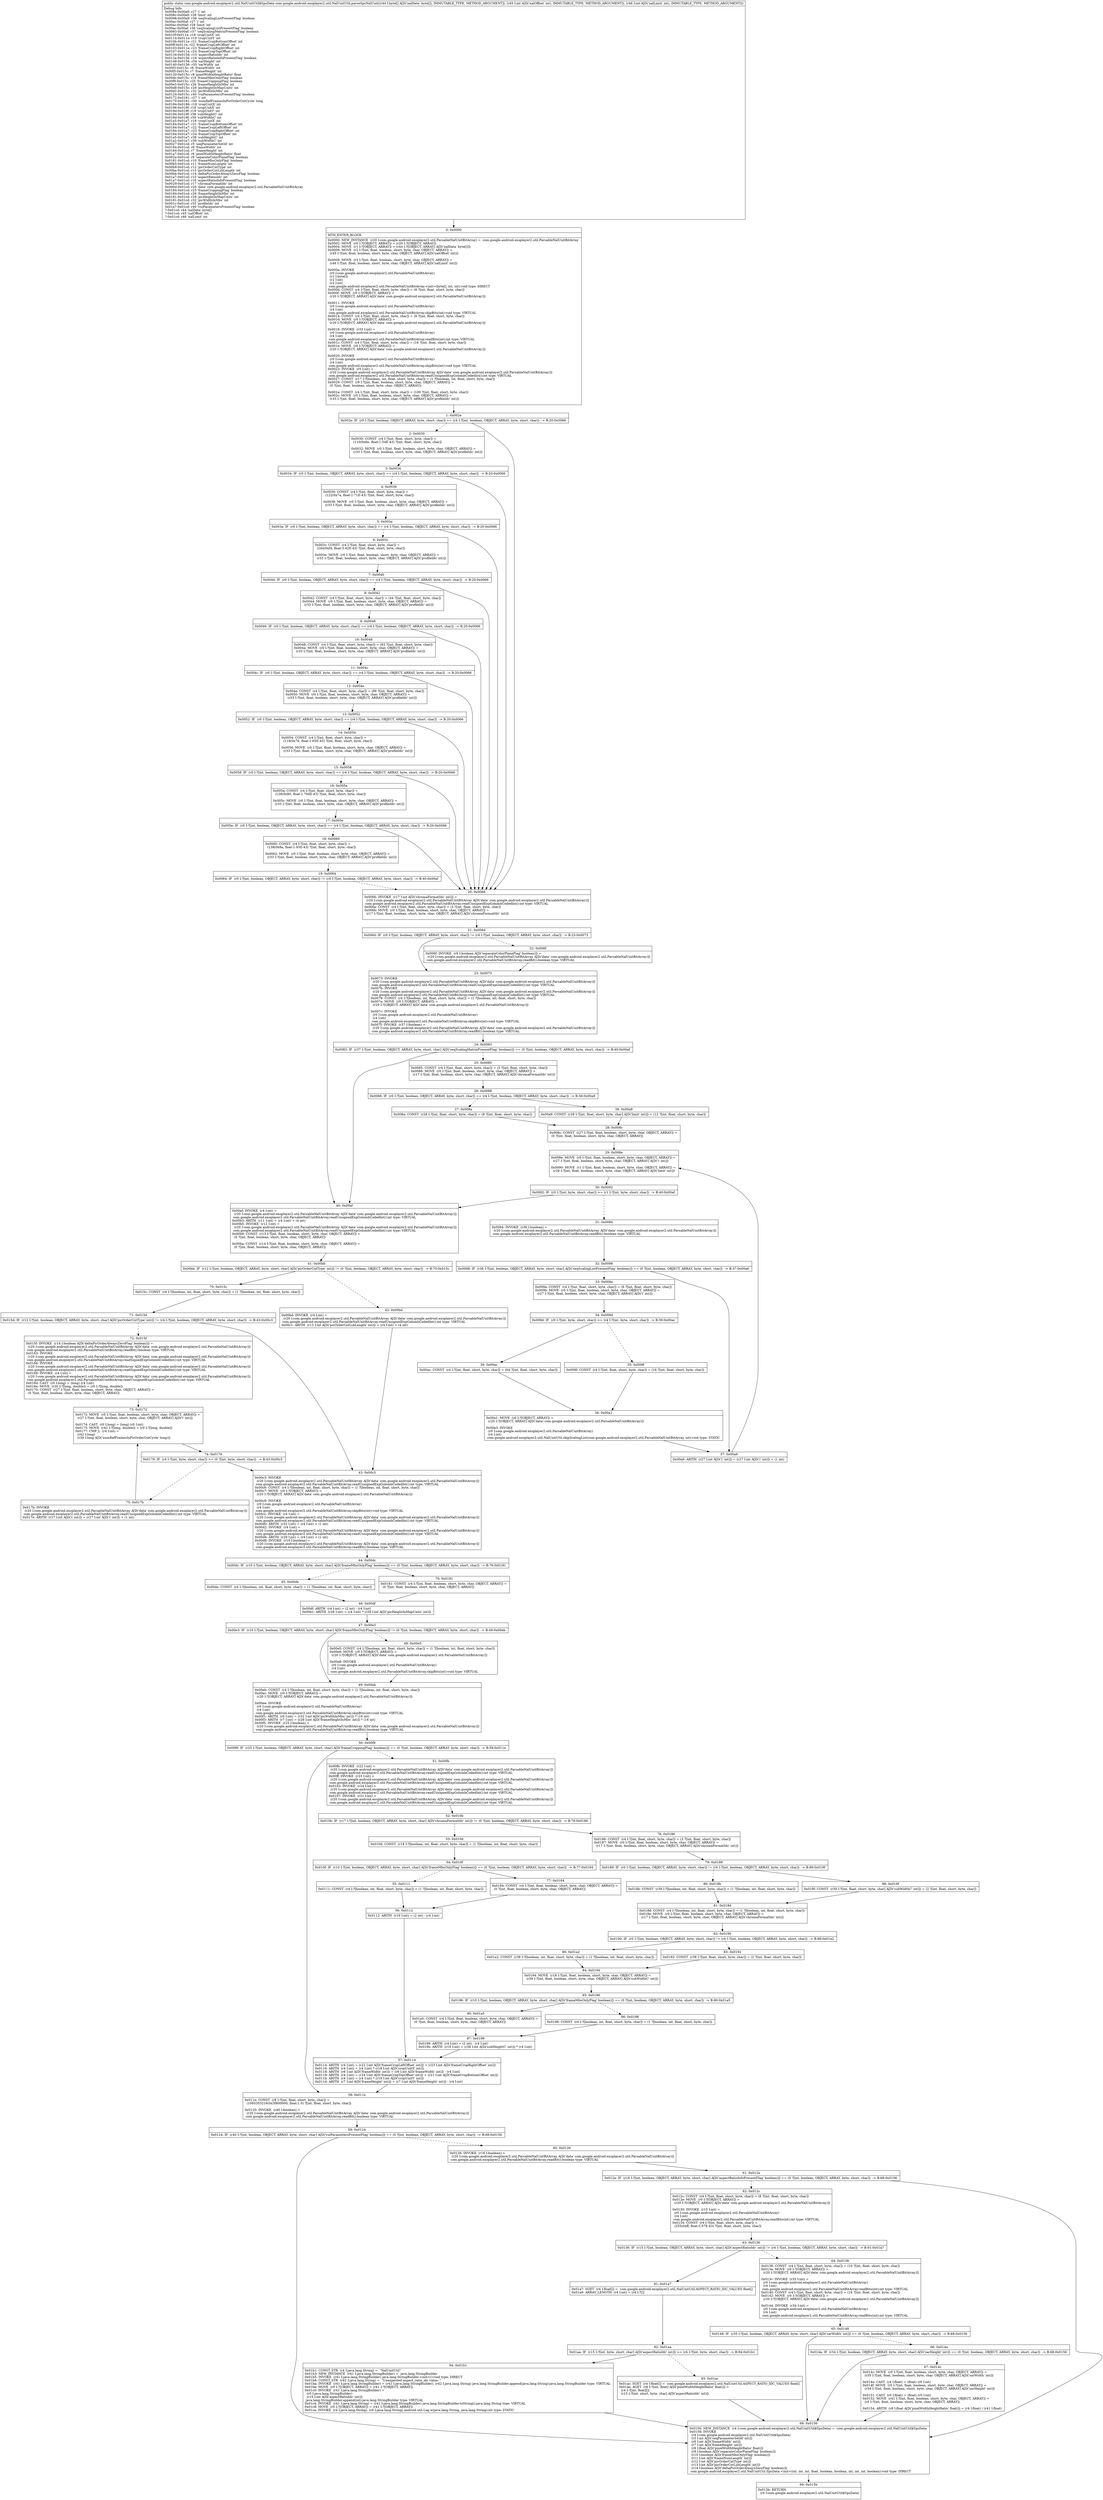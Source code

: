 digraph "CFG forcom.google.android.exoplayer2.util.NalUnitUtil.parseSpsNalUnit([BII)Lcom\/google\/android\/exoplayer2\/util\/NalUnitUtil$SpsData;" {
Node_0 [shape=record,label="{0\:\ 0x0000|MTH_ENTER_BLOCK\l|0x0000: NEW_INSTANCE  (r20 I:com.google.android.exoplayer2.util.ParsableNalUnitBitArray) =  com.google.android.exoplayer2.util.ParsableNalUnitBitArray \l0x0002: MOVE  (r0 I:?[OBJECT, ARRAY]) = (r20 I:?[OBJECT, ARRAY]) \l0x0004: MOVE  (r1 I:?[OBJECT, ARRAY]) = (r44 I:?[OBJECT, ARRAY] A[D('nalData' byte[])]) \l0x0006: MOVE  (r2 I:?[int, float, boolean, short, byte, char, OBJECT, ARRAY]) = \l  (r45 I:?[int, float, boolean, short, byte, char, OBJECT, ARRAY] A[D('nalOffset' int)])\l \l0x0008: MOVE  (r3 I:?[int, float, boolean, short, byte, char, OBJECT, ARRAY]) = \l  (r46 I:?[int, float, boolean, short, byte, char, OBJECT, ARRAY] A[D('nalLimit' int)])\l \l0x000a: INVOKE  \l  (r0 I:com.google.android.exoplayer2.util.ParsableNalUnitBitArray)\l  (r1 I:byte[])\l  (r2 I:int)\l  (r3 I:int)\l com.google.android.exoplayer2.util.ParsableNalUnitBitArray.\<init\>(byte[], int, int):void type: DIRECT \l0x000d: CONST  (r4 I:?[int, float, short, byte, char]) = (8 ?[int, float, short, byte, char]) \l0x000f: MOVE  (r0 I:?[OBJECT, ARRAY]) = \l  (r20 I:?[OBJECT, ARRAY] A[D('data' com.google.android.exoplayer2.util.ParsableNalUnitBitArray)])\l \l0x0011: INVOKE  \l  (r0 I:com.google.android.exoplayer2.util.ParsableNalUnitBitArray)\l  (r4 I:int)\l com.google.android.exoplayer2.util.ParsableNalUnitBitArray.skipBits(int):void type: VIRTUAL \l0x0014: CONST  (r4 I:?[int, float, short, byte, char]) = (8 ?[int, float, short, byte, char]) \l0x0016: MOVE  (r0 I:?[OBJECT, ARRAY]) = \l  (r20 I:?[OBJECT, ARRAY] A[D('data' com.google.android.exoplayer2.util.ParsableNalUnitBitArray)])\l \l0x0018: INVOKE  (r33 I:int) = \l  (r0 I:com.google.android.exoplayer2.util.ParsableNalUnitBitArray)\l  (r4 I:int)\l com.google.android.exoplayer2.util.ParsableNalUnitBitArray.readBits(int):int type: VIRTUAL \l0x001c: CONST  (r4 I:?[int, float, short, byte, char]) = (16 ?[int, float, short, byte, char]) \l0x001e: MOVE  (r0 I:?[OBJECT, ARRAY]) = \l  (r20 I:?[OBJECT, ARRAY] A[D('data' com.google.android.exoplayer2.util.ParsableNalUnitBitArray)])\l \l0x0020: INVOKE  \l  (r0 I:com.google.android.exoplayer2.util.ParsableNalUnitBitArray)\l  (r4 I:int)\l com.google.android.exoplayer2.util.ParsableNalUnitBitArray.skipBits(int):void type: VIRTUAL \l0x0023: INVOKE  (r5 I:int) = \l  (r20 I:com.google.android.exoplayer2.util.ParsableNalUnitBitArray A[D('data' com.google.android.exoplayer2.util.ParsableNalUnitBitArray)])\l com.google.android.exoplayer2.util.ParsableNalUnitBitArray.readUnsignedExpGolombCodedInt():int type: VIRTUAL \l0x0027: CONST  (r17 I:?[boolean, int, float, short, byte, char]) = (1 ?[boolean, int, float, short, byte, char]) \l0x0029: CONST  (r9 I:?[int, float, boolean, short, byte, char, OBJECT, ARRAY]) = \l  (0 ?[int, float, boolean, short, byte, char, OBJECT, ARRAY])\l \l0x002a: CONST  (r4 I:?[int, float, short, byte, char]) = (100 ?[int, float, short, byte, char]) \l0x002c: MOVE  (r0 I:?[int, float, boolean, short, byte, char, OBJECT, ARRAY]) = \l  (r33 I:?[int, float, boolean, short, byte, char, OBJECT, ARRAY] A[D('profileIdc' int)])\l \l}"];
Node_1 [shape=record,label="{1\:\ 0x002e|0x002e: IF  (r0 I:?[int, boolean, OBJECT, ARRAY, byte, short, char]) == (r4 I:?[int, boolean, OBJECT, ARRAY, byte, short, char])  \-\> B:20:0x0066 \l}"];
Node_2 [shape=record,label="{2\:\ 0x0030|0x0030: CONST  (r4 I:?[int, float, short, byte, char]) = \l  (110(0x6e, float:1.54E\-43) ?[int, float, short, byte, char])\l \l0x0032: MOVE  (r0 I:?[int, float, boolean, short, byte, char, OBJECT, ARRAY]) = \l  (r33 I:?[int, float, boolean, short, byte, char, OBJECT, ARRAY] A[D('profileIdc' int)])\l \l}"];
Node_3 [shape=record,label="{3\:\ 0x0034|0x0034: IF  (r0 I:?[int, boolean, OBJECT, ARRAY, byte, short, char]) == (r4 I:?[int, boolean, OBJECT, ARRAY, byte, short, char])  \-\> B:20:0x0066 \l}"];
Node_4 [shape=record,label="{4\:\ 0x0036|0x0036: CONST  (r4 I:?[int, float, short, byte, char]) = \l  (122(0x7a, float:1.71E\-43) ?[int, float, short, byte, char])\l \l0x0038: MOVE  (r0 I:?[int, float, boolean, short, byte, char, OBJECT, ARRAY]) = \l  (r33 I:?[int, float, boolean, short, byte, char, OBJECT, ARRAY] A[D('profileIdc' int)])\l \l}"];
Node_5 [shape=record,label="{5\:\ 0x003a|0x003a: IF  (r0 I:?[int, boolean, OBJECT, ARRAY, byte, short, char]) == (r4 I:?[int, boolean, OBJECT, ARRAY, byte, short, char])  \-\> B:20:0x0066 \l}"];
Node_6 [shape=record,label="{6\:\ 0x003c|0x003c: CONST  (r4 I:?[int, float, short, byte, char]) = \l  (244(0xf4, float:3.42E\-43) ?[int, float, short, byte, char])\l \l0x003e: MOVE  (r0 I:?[int, float, boolean, short, byte, char, OBJECT, ARRAY]) = \l  (r33 I:?[int, float, boolean, short, byte, char, OBJECT, ARRAY] A[D('profileIdc' int)])\l \l}"];
Node_7 [shape=record,label="{7\:\ 0x0040|0x0040: IF  (r0 I:?[int, boolean, OBJECT, ARRAY, byte, short, char]) == (r4 I:?[int, boolean, OBJECT, ARRAY, byte, short, char])  \-\> B:20:0x0066 \l}"];
Node_8 [shape=record,label="{8\:\ 0x0042|0x0042: CONST  (r4 I:?[int, float, short, byte, char]) = (44 ?[int, float, short, byte, char]) \l0x0044: MOVE  (r0 I:?[int, float, boolean, short, byte, char, OBJECT, ARRAY]) = \l  (r33 I:?[int, float, boolean, short, byte, char, OBJECT, ARRAY] A[D('profileIdc' int)])\l \l}"];
Node_9 [shape=record,label="{9\:\ 0x0046|0x0046: IF  (r0 I:?[int, boolean, OBJECT, ARRAY, byte, short, char]) == (r4 I:?[int, boolean, OBJECT, ARRAY, byte, short, char])  \-\> B:20:0x0066 \l}"];
Node_10 [shape=record,label="{10\:\ 0x0048|0x0048: CONST  (r4 I:?[int, float, short, byte, char]) = (83 ?[int, float, short, byte, char]) \l0x004a: MOVE  (r0 I:?[int, float, boolean, short, byte, char, OBJECT, ARRAY]) = \l  (r33 I:?[int, float, boolean, short, byte, char, OBJECT, ARRAY] A[D('profileIdc' int)])\l \l}"];
Node_11 [shape=record,label="{11\:\ 0x004c|0x004c: IF  (r0 I:?[int, boolean, OBJECT, ARRAY, byte, short, char]) == (r4 I:?[int, boolean, OBJECT, ARRAY, byte, short, char])  \-\> B:20:0x0066 \l}"];
Node_12 [shape=record,label="{12\:\ 0x004e|0x004e: CONST  (r4 I:?[int, float, short, byte, char]) = (86 ?[int, float, short, byte, char]) \l0x0050: MOVE  (r0 I:?[int, float, boolean, short, byte, char, OBJECT, ARRAY]) = \l  (r33 I:?[int, float, boolean, short, byte, char, OBJECT, ARRAY] A[D('profileIdc' int)])\l \l}"];
Node_13 [shape=record,label="{13\:\ 0x0052|0x0052: IF  (r0 I:?[int, boolean, OBJECT, ARRAY, byte, short, char]) == (r4 I:?[int, boolean, OBJECT, ARRAY, byte, short, char])  \-\> B:20:0x0066 \l}"];
Node_14 [shape=record,label="{14\:\ 0x0054|0x0054: CONST  (r4 I:?[int, float, short, byte, char]) = \l  (118(0x76, float:1.65E\-43) ?[int, float, short, byte, char])\l \l0x0056: MOVE  (r0 I:?[int, float, boolean, short, byte, char, OBJECT, ARRAY]) = \l  (r33 I:?[int, float, boolean, short, byte, char, OBJECT, ARRAY] A[D('profileIdc' int)])\l \l}"];
Node_15 [shape=record,label="{15\:\ 0x0058|0x0058: IF  (r0 I:?[int, boolean, OBJECT, ARRAY, byte, short, char]) == (r4 I:?[int, boolean, OBJECT, ARRAY, byte, short, char])  \-\> B:20:0x0066 \l}"];
Node_16 [shape=record,label="{16\:\ 0x005a|0x005a: CONST  (r4 I:?[int, float, short, byte, char]) = \l  (128(0x80, float:1.794E\-43) ?[int, float, short, byte, char])\l \l0x005c: MOVE  (r0 I:?[int, float, boolean, short, byte, char, OBJECT, ARRAY]) = \l  (r33 I:?[int, float, boolean, short, byte, char, OBJECT, ARRAY] A[D('profileIdc' int)])\l \l}"];
Node_17 [shape=record,label="{17\:\ 0x005e|0x005e: IF  (r0 I:?[int, boolean, OBJECT, ARRAY, byte, short, char]) == (r4 I:?[int, boolean, OBJECT, ARRAY, byte, short, char])  \-\> B:20:0x0066 \l}"];
Node_18 [shape=record,label="{18\:\ 0x0060|0x0060: CONST  (r4 I:?[int, float, short, byte, char]) = \l  (138(0x8a, float:1.93E\-43) ?[int, float, short, byte, char])\l \l0x0062: MOVE  (r0 I:?[int, float, boolean, short, byte, char, OBJECT, ARRAY]) = \l  (r33 I:?[int, float, boolean, short, byte, char, OBJECT, ARRAY] A[D('profileIdc' int)])\l \l}"];
Node_19 [shape=record,label="{19\:\ 0x0064|0x0064: IF  (r0 I:?[int, boolean, OBJECT, ARRAY, byte, short, char]) != (r4 I:?[int, boolean, OBJECT, ARRAY, byte, short, char])  \-\> B:40:0x00af \l}"];
Node_20 [shape=record,label="{20\:\ 0x0066|0x0066: INVOKE  (r17 I:int A[D('chromaFormatIdc' int)]) = \l  (r20 I:com.google.android.exoplayer2.util.ParsableNalUnitBitArray A[D('data' com.google.android.exoplayer2.util.ParsableNalUnitBitArray)])\l com.google.android.exoplayer2.util.ParsableNalUnitBitArray.readUnsignedExpGolombCodedInt():int type: VIRTUAL \l0x006a: CONST  (r4 I:?[int, float, short, byte, char]) = (3 ?[int, float, short, byte, char]) \l0x006b: MOVE  (r0 I:?[int, float, boolean, short, byte, char, OBJECT, ARRAY]) = \l  (r17 I:?[int, float, boolean, short, byte, char, OBJECT, ARRAY] A[D('chromaFormatIdc' int)])\l \l}"];
Node_21 [shape=record,label="{21\:\ 0x006d|0x006d: IF  (r0 I:?[int, boolean, OBJECT, ARRAY, byte, short, char]) != (r4 I:?[int, boolean, OBJECT, ARRAY, byte, short, char])  \-\> B:23:0x0073 \l}"];
Node_22 [shape=record,label="{22\:\ 0x006f|0x006f: INVOKE  (r9 I:boolean A[D('separateColorPlaneFlag' boolean)]) = \l  (r20 I:com.google.android.exoplayer2.util.ParsableNalUnitBitArray A[D('data' com.google.android.exoplayer2.util.ParsableNalUnitBitArray)])\l com.google.android.exoplayer2.util.ParsableNalUnitBitArray.readBit():boolean type: VIRTUAL \l}"];
Node_23 [shape=record,label="{23\:\ 0x0073|0x0073: INVOKE  \l  (r20 I:com.google.android.exoplayer2.util.ParsableNalUnitBitArray A[D('data' com.google.android.exoplayer2.util.ParsableNalUnitBitArray)])\l com.google.android.exoplayer2.util.ParsableNalUnitBitArray.readUnsignedExpGolombCodedInt():int type: VIRTUAL \l0x0076: INVOKE  \l  (r20 I:com.google.android.exoplayer2.util.ParsableNalUnitBitArray A[D('data' com.google.android.exoplayer2.util.ParsableNalUnitBitArray)])\l com.google.android.exoplayer2.util.ParsableNalUnitBitArray.readUnsignedExpGolombCodedInt():int type: VIRTUAL \l0x0079: CONST  (r4 I:?[boolean, int, float, short, byte, char]) = (1 ?[boolean, int, float, short, byte, char]) \l0x007a: MOVE  (r0 I:?[OBJECT, ARRAY]) = \l  (r20 I:?[OBJECT, ARRAY] A[D('data' com.google.android.exoplayer2.util.ParsableNalUnitBitArray)])\l \l0x007c: INVOKE  \l  (r0 I:com.google.android.exoplayer2.util.ParsableNalUnitBitArray)\l  (r4 I:int)\l com.google.android.exoplayer2.util.ParsableNalUnitBitArray.skipBits(int):void type: VIRTUAL \l0x007f: INVOKE  (r37 I:boolean) = \l  (r20 I:com.google.android.exoplayer2.util.ParsableNalUnitBitArray A[D('data' com.google.android.exoplayer2.util.ParsableNalUnitBitArray)])\l com.google.android.exoplayer2.util.ParsableNalUnitBitArray.readBit():boolean type: VIRTUAL \l}"];
Node_24 [shape=record,label="{24\:\ 0x0083|0x0083: IF  (r37 I:?[int, boolean, OBJECT, ARRAY, byte, short, char] A[D('seqScalingMatrixPresentFlag' boolean)]) == (0 ?[int, boolean, OBJECT, ARRAY, byte, short, char])  \-\> B:40:0x00af \l}"];
Node_25 [shape=record,label="{25\:\ 0x0085|0x0085: CONST  (r4 I:?[int, float, short, byte, char]) = (3 ?[int, float, short, byte, char]) \l0x0086: MOVE  (r0 I:?[int, float, boolean, short, byte, char, OBJECT, ARRAY]) = \l  (r17 I:?[int, float, boolean, short, byte, char, OBJECT, ARRAY] A[D('chromaFormatIdc' int)])\l \l}"];
Node_26 [shape=record,label="{26\:\ 0x0088|0x0088: IF  (r0 I:?[int, boolean, OBJECT, ARRAY, byte, short, char]) == (r4 I:?[int, boolean, OBJECT, ARRAY, byte, short, char])  \-\> B:38:0x00a9 \l}"];
Node_27 [shape=record,label="{27\:\ 0x008a|0x008a: CONST  (r28 I:?[int, float, short, byte, char]) = (8 ?[int, float, short, byte, char]) \l}"];
Node_28 [shape=record,label="{28\:\ 0x008c|0x008c: CONST  (r27 I:?[int, float, boolean, short, byte, char, OBJECT, ARRAY]) = \l  (0 ?[int, float, boolean, short, byte, char, OBJECT, ARRAY])\l \l}"];
Node_29 [shape=record,label="{29\:\ 0x008e|0x008e: MOVE  (r0 I:?[int, float, boolean, short, byte, char, OBJECT, ARRAY]) = \l  (r27 I:?[int, float, boolean, short, byte, char, OBJECT, ARRAY] A[D('i' int)])\l \l0x0090: MOVE  (r1 I:?[int, float, boolean, short, byte, char, OBJECT, ARRAY]) = \l  (r28 I:?[int, float, boolean, short, byte, char, OBJECT, ARRAY] A[D('limit' int)])\l \l}"];
Node_30 [shape=record,label="{30\:\ 0x0092|0x0092: IF  (r0 I:?[int, byte, short, char]) \>= (r1 I:?[int, byte, short, char])  \-\> B:40:0x00af \l}"];
Node_31 [shape=record,label="{31\:\ 0x0094|0x0094: INVOKE  (r36 I:boolean) = \l  (r20 I:com.google.android.exoplayer2.util.ParsableNalUnitBitArray A[D('data' com.google.android.exoplayer2.util.ParsableNalUnitBitArray)])\l com.google.android.exoplayer2.util.ParsableNalUnitBitArray.readBit():boolean type: VIRTUAL \l}"];
Node_32 [shape=record,label="{32\:\ 0x0098|0x0098: IF  (r36 I:?[int, boolean, OBJECT, ARRAY, byte, short, char] A[D('seqScalingListPresentFlag' boolean)]) == (0 ?[int, boolean, OBJECT, ARRAY, byte, short, char])  \-\> B:37:0x00a6 \l}"];
Node_33 [shape=record,label="{33\:\ 0x009a|0x009a: CONST  (r4 I:?[int, float, short, byte, char]) = (6 ?[int, float, short, byte, char]) \l0x009b: MOVE  (r0 I:?[int, float, boolean, short, byte, char, OBJECT, ARRAY]) = \l  (r27 I:?[int, float, boolean, short, byte, char, OBJECT, ARRAY] A[D('i' int)])\l \l}"];
Node_34 [shape=record,label="{34\:\ 0x009d|0x009d: IF  (r0 I:?[int, byte, short, char]) \>= (r4 I:?[int, byte, short, char])  \-\> B:39:0x00ac \l}"];
Node_35 [shape=record,label="{35\:\ 0x009f|0x009f: CONST  (r4 I:?[int, float, short, byte, char]) = (16 ?[int, float, short, byte, char]) \l}"];
Node_36 [shape=record,label="{36\:\ 0x00a1|0x00a1: MOVE  (r0 I:?[OBJECT, ARRAY]) = \l  (r20 I:?[OBJECT, ARRAY] A[D('data' com.google.android.exoplayer2.util.ParsableNalUnitBitArray)])\l \l0x00a3: INVOKE  \l  (r0 I:com.google.android.exoplayer2.util.ParsableNalUnitBitArray)\l  (r4 I:int)\l com.google.android.exoplayer2.util.NalUnitUtil.skipScalingList(com.google.android.exoplayer2.util.ParsableNalUnitBitArray, int):void type: STATIC \l}"];
Node_37 [shape=record,label="{37\:\ 0x00a6|0x00a6: ARITH  (r27 I:int A[D('i' int)]) = (r27 I:int A[D('i' int)]) + (1 int) \l}"];
Node_38 [shape=record,label="{38\:\ 0x00a9|0x00a9: CONST  (r28 I:?[int, float, short, byte, char] A[D('limit' int)]) = (12 ?[int, float, short, byte, char]) \l}"];
Node_39 [shape=record,label="{39\:\ 0x00ac|0x00ac: CONST  (r4 I:?[int, float, short, byte, char]) = (64 ?[int, float, short, byte, char]) \l}"];
Node_40 [shape=record,label="{40\:\ 0x00af|0x00af: INVOKE  (r4 I:int) = \l  (r20 I:com.google.android.exoplayer2.util.ParsableNalUnitBitArray A[D('data' com.google.android.exoplayer2.util.ParsableNalUnitBitArray)])\l com.google.android.exoplayer2.util.ParsableNalUnitBitArray.readUnsignedExpGolombCodedInt():int type: VIRTUAL \l0x00b3: ARITH  (r11 I:int) = (r4 I:int) + (4 int) \l0x00b5: INVOKE  (r12 I:int) = \l  (r20 I:com.google.android.exoplayer2.util.ParsableNalUnitBitArray A[D('data' com.google.android.exoplayer2.util.ParsableNalUnitBitArray)])\l com.google.android.exoplayer2.util.ParsableNalUnitBitArray.readUnsignedExpGolombCodedInt():int type: VIRTUAL \l0x00b9: CONST  (r13 I:?[int, float, boolean, short, byte, char, OBJECT, ARRAY]) = \l  (0 ?[int, float, boolean, short, byte, char, OBJECT, ARRAY])\l \l0x00ba: CONST  (r14 I:?[int, float, boolean, short, byte, char, OBJECT, ARRAY]) = \l  (0 ?[int, float, boolean, short, byte, char, OBJECT, ARRAY])\l \l}"];
Node_41 [shape=record,label="{41\:\ 0x00bb|0x00bb: IF  (r12 I:?[int, boolean, OBJECT, ARRAY, byte, short, char] A[D('picOrderCntType' int)]) != (0 ?[int, boolean, OBJECT, ARRAY, byte, short, char])  \-\> B:70:0x015c \l}"];
Node_42 [shape=record,label="{42\:\ 0x00bd|0x00bd: INVOKE  (r4 I:int) = \l  (r20 I:com.google.android.exoplayer2.util.ParsableNalUnitBitArray A[D('data' com.google.android.exoplayer2.util.ParsableNalUnitBitArray)])\l com.google.android.exoplayer2.util.ParsableNalUnitBitArray.readUnsignedExpGolombCodedInt():int type: VIRTUAL \l0x00c1: ARITH  (r13 I:int A[D('picOrderCntLsbLength' int)]) = (r4 I:int) + (4 int) \l}"];
Node_43 [shape=record,label="{43\:\ 0x00c3|0x00c3: INVOKE  \l  (r20 I:com.google.android.exoplayer2.util.ParsableNalUnitBitArray A[D('data' com.google.android.exoplayer2.util.ParsableNalUnitBitArray)])\l com.google.android.exoplayer2.util.ParsableNalUnitBitArray.readUnsignedExpGolombCodedInt():int type: VIRTUAL \l0x00c6: CONST  (r4 I:?[boolean, int, float, short, byte, char]) = (1 ?[boolean, int, float, short, byte, char]) \l0x00c7: MOVE  (r0 I:?[OBJECT, ARRAY]) = \l  (r20 I:?[OBJECT, ARRAY] A[D('data' com.google.android.exoplayer2.util.ParsableNalUnitBitArray)])\l \l0x00c9: INVOKE  \l  (r0 I:com.google.android.exoplayer2.util.ParsableNalUnitBitArray)\l  (r4 I:int)\l com.google.android.exoplayer2.util.ParsableNalUnitBitArray.skipBits(int):void type: VIRTUAL \l0x00cc: INVOKE  (r4 I:int) = \l  (r20 I:com.google.android.exoplayer2.util.ParsableNalUnitBitArray A[D('data' com.google.android.exoplayer2.util.ParsableNalUnitBitArray)])\l com.google.android.exoplayer2.util.ParsableNalUnitBitArray.readUnsignedExpGolombCodedInt():int type: VIRTUAL \l0x00d0: ARITH  (r32 I:int) = (r4 I:int) + (1 int) \l0x00d2: INVOKE  (r4 I:int) = \l  (r20 I:com.google.android.exoplayer2.util.ParsableNalUnitBitArray A[D('data' com.google.android.exoplayer2.util.ParsableNalUnitBitArray)])\l com.google.android.exoplayer2.util.ParsableNalUnitBitArray.readUnsignedExpGolombCodedInt():int type: VIRTUAL \l0x00d6: ARITH  (r29 I:int) = (r4 I:int) + (1 int) \l0x00d8: INVOKE  (r10 I:boolean) = \l  (r20 I:com.google.android.exoplayer2.util.ParsableNalUnitBitArray A[D('data' com.google.android.exoplayer2.util.ParsableNalUnitBitArray)])\l com.google.android.exoplayer2.util.ParsableNalUnitBitArray.readBit():boolean type: VIRTUAL \l}"];
Node_44 [shape=record,label="{44\:\ 0x00dc|0x00dc: IF  (r10 I:?[int, boolean, OBJECT, ARRAY, byte, short, char] A[D('frameMbsOnlyFlag' boolean)]) == (0 ?[int, boolean, OBJECT, ARRAY, byte, short, char])  \-\> B:76:0x0181 \l}"];
Node_45 [shape=record,label="{45\:\ 0x00de|0x00de: CONST  (r4 I:?[boolean, int, float, short, byte, char]) = (1 ?[boolean, int, float, short, byte, char]) \l}"];
Node_46 [shape=record,label="{46\:\ 0x00df|0x00df: ARITH  (r4 I:int) = (2 int) \- (r4 I:int) \l0x00e1: ARITH  (r26 I:int) = (r4 I:int) * (r29 I:int A[D('picHeightInMapUnits' int)]) \l}"];
Node_47 [shape=record,label="{47\:\ 0x00e3|0x00e3: IF  (r10 I:?[int, boolean, OBJECT, ARRAY, byte, short, char] A[D('frameMbsOnlyFlag' boolean)]) != (0 ?[int, boolean, OBJECT, ARRAY, byte, short, char])  \-\> B:49:0x00eb \l}"];
Node_48 [shape=record,label="{48\:\ 0x00e5|0x00e5: CONST  (r4 I:?[boolean, int, float, short, byte, char]) = (1 ?[boolean, int, float, short, byte, char]) \l0x00e6: MOVE  (r0 I:?[OBJECT, ARRAY]) = \l  (r20 I:?[OBJECT, ARRAY] A[D('data' com.google.android.exoplayer2.util.ParsableNalUnitBitArray)])\l \l0x00e8: INVOKE  \l  (r0 I:com.google.android.exoplayer2.util.ParsableNalUnitBitArray)\l  (r4 I:int)\l com.google.android.exoplayer2.util.ParsableNalUnitBitArray.skipBits(int):void type: VIRTUAL \l}"];
Node_49 [shape=record,label="{49\:\ 0x00eb|0x00eb: CONST  (r4 I:?[boolean, int, float, short, byte, char]) = (1 ?[boolean, int, float, short, byte, char]) \l0x00ec: MOVE  (r0 I:?[OBJECT, ARRAY]) = \l  (r20 I:?[OBJECT, ARRAY] A[D('data' com.google.android.exoplayer2.util.ParsableNalUnitBitArray)])\l \l0x00ee: INVOKE  \l  (r0 I:com.google.android.exoplayer2.util.ParsableNalUnitBitArray)\l  (r4 I:int)\l com.google.android.exoplayer2.util.ParsableNalUnitBitArray.skipBits(int):void type: VIRTUAL \l0x00f1: ARITH  (r6 I:int) = (r32 I:int A[D('picWidthInMbs' int)]) * (16 int) \l0x00f3: ARITH  (r7 I:int) = (r26 I:int A[D('frameHeightInMbs' int)]) * (16 int) \l0x00f5: INVOKE  (r25 I:boolean) = \l  (r20 I:com.google.android.exoplayer2.util.ParsableNalUnitBitArray A[D('data' com.google.android.exoplayer2.util.ParsableNalUnitBitArray)])\l com.google.android.exoplayer2.util.ParsableNalUnitBitArray.readBit():boolean type: VIRTUAL \l}"];
Node_50 [shape=record,label="{50\:\ 0x00f9|0x00f9: IF  (r25 I:?[int, boolean, OBJECT, ARRAY, byte, short, char] A[D('frameCroppingFlag' boolean)]) == (0 ?[int, boolean, OBJECT, ARRAY, byte, short, char])  \-\> B:58:0x011e \l}"];
Node_51 [shape=record,label="{51\:\ 0x00fb|0x00fb: INVOKE  (r22 I:int) = \l  (r20 I:com.google.android.exoplayer2.util.ParsableNalUnitBitArray A[D('data' com.google.android.exoplayer2.util.ParsableNalUnitBitArray)])\l com.google.android.exoplayer2.util.ParsableNalUnitBitArray.readUnsignedExpGolombCodedInt():int type: VIRTUAL \l0x00ff: INVOKE  (r23 I:int) = \l  (r20 I:com.google.android.exoplayer2.util.ParsableNalUnitBitArray A[D('data' com.google.android.exoplayer2.util.ParsableNalUnitBitArray)])\l com.google.android.exoplayer2.util.ParsableNalUnitBitArray.readUnsignedExpGolombCodedInt():int type: VIRTUAL \l0x0103: INVOKE  (r24 I:int) = \l  (r20 I:com.google.android.exoplayer2.util.ParsableNalUnitBitArray A[D('data' com.google.android.exoplayer2.util.ParsableNalUnitBitArray)])\l com.google.android.exoplayer2.util.ParsableNalUnitBitArray.readUnsignedExpGolombCodedInt():int type: VIRTUAL \l0x0107: INVOKE  (r21 I:int) = \l  (r20 I:com.google.android.exoplayer2.util.ParsableNalUnitBitArray A[D('data' com.google.android.exoplayer2.util.ParsableNalUnitBitArray)])\l com.google.android.exoplayer2.util.ParsableNalUnitBitArray.readUnsignedExpGolombCodedInt():int type: VIRTUAL \l}"];
Node_52 [shape=record,label="{52\:\ 0x010b|0x010b: IF  (r17 I:?[int, boolean, OBJECT, ARRAY, byte, short, char] A[D('chromaFormatIdc' int)]) != (0 ?[int, boolean, OBJECT, ARRAY, byte, short, char])  \-\> B:78:0x0186 \l}"];
Node_53 [shape=record,label="{53\:\ 0x010d|0x010d: CONST  (r18 I:?[boolean, int, float, short, byte, char]) = (1 ?[boolean, int, float, short, byte, char]) \l}"];
Node_54 [shape=record,label="{54\:\ 0x010f|0x010f: IF  (r10 I:?[int, boolean, OBJECT, ARRAY, byte, short, char] A[D('frameMbsOnlyFlag' boolean)]) == (0 ?[int, boolean, OBJECT, ARRAY, byte, short, char])  \-\> B:77:0x0184 \l}"];
Node_55 [shape=record,label="{55\:\ 0x0111|0x0111: CONST  (r4 I:?[boolean, int, float, short, byte, char]) = (1 ?[boolean, int, float, short, byte, char]) \l}"];
Node_56 [shape=record,label="{56\:\ 0x0112|0x0112: ARITH  (r19 I:int) = (2 int) \- (r4 I:int) \l}"];
Node_57 [shape=record,label="{57\:\ 0x0114|0x0114: ARITH  (r4 I:int) = (r22 I:int A[D('frameCropLeftOffset' int)]) + (r23 I:int A[D('frameCropRightOffset' int)]) \l0x0116: ARITH  (r4 I:int) = (r4 I:int) * (r18 I:int A[D('cropUnitX' int)]) \l0x0118: ARITH  (r6 I:int A[D('frameWidth' int)]) = (r6 I:int A[D('frameWidth' int)]) \- (r4 I:int) \l0x0119: ARITH  (r4 I:int) = (r24 I:int A[D('frameCropTopOffset' int)]) + (r21 I:int A[D('frameCropBottomOffset' int)]) \l0x011b: ARITH  (r4 I:int) = (r4 I:int) * (r19 I:int A[D('cropUnitY' int)]) \l0x011d: ARITH  (r7 I:int A[D('frameHeight' int)]) = (r7 I:int A[D('frameHeight' int)]) \- (r4 I:int) \l}"];
Node_58 [shape=record,label="{58\:\ 0x011e|0x011e: CONST  (r8 I:?[int, float, short, byte, char]) = \l  (1065353216(0x3f800000, float:1.0) ?[int, float, short, byte, char])\l \l0x0120: INVOKE  (r40 I:boolean) = \l  (r20 I:com.google.android.exoplayer2.util.ParsableNalUnitBitArray A[D('data' com.google.android.exoplayer2.util.ParsableNalUnitBitArray)])\l com.google.android.exoplayer2.util.ParsableNalUnitBitArray.readBit():boolean type: VIRTUAL \l}"];
Node_59 [shape=record,label="{59\:\ 0x0124|0x0124: IF  (r40 I:?[int, boolean, OBJECT, ARRAY, byte, short, char] A[D('vuiParametersPresentFlag' boolean)]) == (0 ?[int, boolean, OBJECT, ARRAY, byte, short, char])  \-\> B:68:0x0156 \l}"];
Node_60 [shape=record,label="{60\:\ 0x0126|0x0126: INVOKE  (r16 I:boolean) = \l  (r20 I:com.google.android.exoplayer2.util.ParsableNalUnitBitArray A[D('data' com.google.android.exoplayer2.util.ParsableNalUnitBitArray)])\l com.google.android.exoplayer2.util.ParsableNalUnitBitArray.readBit():boolean type: VIRTUAL \l}"];
Node_61 [shape=record,label="{61\:\ 0x012a|0x012a: IF  (r16 I:?[int, boolean, OBJECT, ARRAY, byte, short, char] A[D('aspectRatioInfoPresentFlag' boolean)]) == (0 ?[int, boolean, OBJECT, ARRAY, byte, short, char])  \-\> B:68:0x0156 \l}"];
Node_62 [shape=record,label="{62\:\ 0x012c|0x012c: CONST  (r4 I:?[int, float, short, byte, char]) = (8 ?[int, float, short, byte, char]) \l0x012e: MOVE  (r0 I:?[OBJECT, ARRAY]) = \l  (r20 I:?[OBJECT, ARRAY] A[D('data' com.google.android.exoplayer2.util.ParsableNalUnitBitArray)])\l \l0x0130: INVOKE  (r15 I:int) = \l  (r0 I:com.google.android.exoplayer2.util.ParsableNalUnitBitArray)\l  (r4 I:int)\l com.google.android.exoplayer2.util.ParsableNalUnitBitArray.readBits(int):int type: VIRTUAL \l0x0134: CONST  (r4 I:?[int, float, short, byte, char]) = \l  (255(0xff, float:3.57E\-43) ?[int, float, short, byte, char])\l \l}"];
Node_63 [shape=record,label="{63\:\ 0x0136|0x0136: IF  (r15 I:?[int, boolean, OBJECT, ARRAY, byte, short, char] A[D('aspectRatioIdc' int)]) != (r4 I:?[int, boolean, OBJECT, ARRAY, byte, short, char])  \-\> B:91:0x01a7 \l}"];
Node_64 [shape=record,label="{64\:\ 0x0138|0x0138: CONST  (r4 I:?[int, float, short, byte, char]) = (16 ?[int, float, short, byte, char]) \l0x013a: MOVE  (r0 I:?[OBJECT, ARRAY]) = \l  (r20 I:?[OBJECT, ARRAY] A[D('data' com.google.android.exoplayer2.util.ParsableNalUnitBitArray)])\l \l0x013c: INVOKE  (r35 I:int) = \l  (r0 I:com.google.android.exoplayer2.util.ParsableNalUnitBitArray)\l  (r4 I:int)\l com.google.android.exoplayer2.util.ParsableNalUnitBitArray.readBits(int):int type: VIRTUAL \l0x0140: CONST  (r4 I:?[int, float, short, byte, char]) = (16 ?[int, float, short, byte, char]) \l0x0142: MOVE  (r0 I:?[OBJECT, ARRAY]) = \l  (r20 I:?[OBJECT, ARRAY] A[D('data' com.google.android.exoplayer2.util.ParsableNalUnitBitArray)])\l \l0x0144: INVOKE  (r34 I:int) = \l  (r0 I:com.google.android.exoplayer2.util.ParsableNalUnitBitArray)\l  (r4 I:int)\l com.google.android.exoplayer2.util.ParsableNalUnitBitArray.readBits(int):int type: VIRTUAL \l}"];
Node_65 [shape=record,label="{65\:\ 0x0148|0x0148: IF  (r35 I:?[int, boolean, OBJECT, ARRAY, byte, short, char] A[D('sarWidth' int)]) == (0 ?[int, boolean, OBJECT, ARRAY, byte, short, char])  \-\> B:68:0x0156 \l}"];
Node_66 [shape=record,label="{66\:\ 0x014a|0x014a: IF  (r34 I:?[int, boolean, OBJECT, ARRAY, byte, short, char] A[D('sarHeight' int)]) == (0 ?[int, boolean, OBJECT, ARRAY, byte, short, char])  \-\> B:68:0x0156 \l}"];
Node_67 [shape=record,label="{67\:\ 0x014c|0x014c: MOVE  (r0 I:?[int, float, boolean, short, byte, char, OBJECT, ARRAY]) = \l  (r35 I:?[int, float, boolean, short, byte, char, OBJECT, ARRAY] A[D('sarWidth' int)])\l \l0x014e: CAST  (r4 I:float) = (float) (r0 I:int) \l0x014f: MOVE  (r0 I:?[int, float, boolean, short, byte, char, OBJECT, ARRAY]) = \l  (r34 I:?[int, float, boolean, short, byte, char, OBJECT, ARRAY] A[D('sarHeight' int)])\l \l0x0151: CAST  (r0 I:float) = (float) (r0 I:int) \l0x0152: MOVE  (r41 I:?[int, float, boolean, short, byte, char, OBJECT, ARRAY]) = \l  (r0 I:?[int, float, boolean, short, byte, char, OBJECT, ARRAY])\l \l0x0154: ARITH  (r8 I:float A[D('pixelWidthHeightRatio' float)]) = (r4 I:float) \/ (r41 I:float) \l}"];
Node_68 [shape=record,label="{68\:\ 0x0156|0x0156: NEW_INSTANCE  (r4 I:com.google.android.exoplayer2.util.NalUnitUtil$SpsData) =  com.google.android.exoplayer2.util.NalUnitUtil$SpsData \l0x0158: INVOKE  \l  (r4 I:com.google.android.exoplayer2.util.NalUnitUtil$SpsData)\l  (r5 I:int A[D('seqParameterSetId' int)])\l  (r6 I:int A[D('frameWidth' int)])\l  (r7 I:int A[D('frameHeight' int)])\l  (r8 I:float A[D('pixelWidthHeightRatio' float)])\l  (r9 I:boolean A[D('separateColorPlaneFlag' boolean)])\l  (r10 I:boolean A[D('frameMbsOnlyFlag' boolean)])\l  (r11 I:int A[D('frameNumLength' int)])\l  (r12 I:int A[D('picOrderCntType' int)])\l  (r13 I:int A[D('picOrderCntLsbLength' int)])\l  (r14 I:boolean A[D('deltaPicOrderAlwaysZeroFlag' boolean)])\l com.google.android.exoplayer2.util.NalUnitUtil.SpsData.\<init\>(int, int, int, float, boolean, boolean, int, int, int, boolean):void type: DIRECT \l}"];
Node_69 [shape=record,label="{69\:\ 0x015b|0x015b: RETURN  \l  (r4 I:com.google.android.exoplayer2.util.NalUnitUtil$SpsData)\l \l}"];
Node_70 [shape=record,label="{70\:\ 0x015c|0x015c: CONST  (r4 I:?[boolean, int, float, short, byte, char]) = (1 ?[boolean, int, float, short, byte, char]) \l}"];
Node_71 [shape=record,label="{71\:\ 0x015d|0x015d: IF  (r12 I:?[int, boolean, OBJECT, ARRAY, byte, short, char] A[D('picOrderCntType' int)]) != (r4 I:?[int, boolean, OBJECT, ARRAY, byte, short, char])  \-\> B:43:0x00c3 \l}"];
Node_72 [shape=record,label="{72\:\ 0x015f|0x015f: INVOKE  (r14 I:boolean A[D('deltaPicOrderAlwaysZeroFlag' boolean)]) = \l  (r20 I:com.google.android.exoplayer2.util.ParsableNalUnitBitArray A[D('data' com.google.android.exoplayer2.util.ParsableNalUnitBitArray)])\l com.google.android.exoplayer2.util.ParsableNalUnitBitArray.readBit():boolean type: VIRTUAL \l0x0163: INVOKE  \l  (r20 I:com.google.android.exoplayer2.util.ParsableNalUnitBitArray A[D('data' com.google.android.exoplayer2.util.ParsableNalUnitBitArray)])\l com.google.android.exoplayer2.util.ParsableNalUnitBitArray.readSignedExpGolombCodedInt():int type: VIRTUAL \l0x0166: INVOKE  \l  (r20 I:com.google.android.exoplayer2.util.ParsableNalUnitBitArray A[D('data' com.google.android.exoplayer2.util.ParsableNalUnitBitArray)])\l com.google.android.exoplayer2.util.ParsableNalUnitBitArray.readSignedExpGolombCodedInt():int type: VIRTUAL \l0x0169: INVOKE  (r4 I:int) = \l  (r20 I:com.google.android.exoplayer2.util.ParsableNalUnitBitArray A[D('data' com.google.android.exoplayer2.util.ParsableNalUnitBitArray)])\l com.google.android.exoplayer2.util.ParsableNalUnitBitArray.readUnsignedExpGolombCodedInt():int type: VIRTUAL \l0x016d: CAST  (r0 I:long) = (long) (r4 I:int) \l0x016e: MOVE  (r30 I:?[long, double]) = (r0 I:?[long, double]) \l0x0170: CONST  (r27 I:?[int, float, boolean, short, byte, char, OBJECT, ARRAY]) = \l  (0 ?[int, float, boolean, short, byte, char, OBJECT, ARRAY])\l \l}"];
Node_73 [shape=record,label="{73\:\ 0x0172|0x0172: MOVE  (r0 I:?[int, float, boolean, short, byte, char, OBJECT, ARRAY]) = \l  (r27 I:?[int, float, boolean, short, byte, char, OBJECT, ARRAY] A[D('i' int)])\l \l0x0174: CAST  (r0 I:long) = (long) (r0 I:int) \l0x0175: MOVE  (r42 I:?[long, double]) = (r0 I:?[long, double]) \l0x0177: CMP_L  (r4 I:int) = \l  (r42 I:long)\l  (r30 I:long A[D('numRefFramesInPicOrderCntCycle' long)])\l \l}"];
Node_74 [shape=record,label="{74\:\ 0x0179|0x0179: IF  (r4 I:?[int, byte, short, char]) \>= (0 ?[int, byte, short, char])  \-\> B:43:0x00c3 \l}"];
Node_75 [shape=record,label="{75\:\ 0x017b|0x017b: INVOKE  \l  (r20 I:com.google.android.exoplayer2.util.ParsableNalUnitBitArray A[D('data' com.google.android.exoplayer2.util.ParsableNalUnitBitArray)])\l com.google.android.exoplayer2.util.ParsableNalUnitBitArray.readUnsignedExpGolombCodedInt():int type: VIRTUAL \l0x017e: ARITH  (r27 I:int A[D('i' int)]) = (r27 I:int A[D('i' int)]) + (1 int) \l}"];
Node_76 [shape=record,label="{76\:\ 0x0181|0x0181: CONST  (r4 I:?[int, float, boolean, short, byte, char, OBJECT, ARRAY]) = \l  (0 ?[int, float, boolean, short, byte, char, OBJECT, ARRAY])\l \l}"];
Node_77 [shape=record,label="{77\:\ 0x0184|0x0184: CONST  (r4 I:?[int, float, boolean, short, byte, char, OBJECT, ARRAY]) = \l  (0 ?[int, float, boolean, short, byte, char, OBJECT, ARRAY])\l \l}"];
Node_78 [shape=record,label="{78\:\ 0x0186|0x0186: CONST  (r4 I:?[int, float, short, byte, char]) = (3 ?[int, float, short, byte, char]) \l0x0187: MOVE  (r0 I:?[int, float, boolean, short, byte, char, OBJECT, ARRAY]) = \l  (r17 I:?[int, float, boolean, short, byte, char, OBJECT, ARRAY] A[D('chromaFormatIdc' int)])\l \l}"];
Node_79 [shape=record,label="{79\:\ 0x0189|0x0189: IF  (r0 I:?[int, boolean, OBJECT, ARRAY, byte, short, char]) != (r4 I:?[int, boolean, OBJECT, ARRAY, byte, short, char])  \-\> B:88:0x019f \l}"];
Node_80 [shape=record,label="{80\:\ 0x018b|0x018b: CONST  (r39 I:?[boolean, int, float, short, byte, char]) = (1 ?[boolean, int, float, short, byte, char]) \l}"];
Node_81 [shape=record,label="{81\:\ 0x018d|0x018d: CONST  (r4 I:?[boolean, int, float, short, byte, char]) = (1 ?[boolean, int, float, short, byte, char]) \l0x018e: MOVE  (r0 I:?[int, float, boolean, short, byte, char, OBJECT, ARRAY]) = \l  (r17 I:?[int, float, boolean, short, byte, char, OBJECT, ARRAY] A[D('chromaFormatIdc' int)])\l \l}"];
Node_82 [shape=record,label="{82\:\ 0x0190|0x0190: IF  (r0 I:?[int, boolean, OBJECT, ARRAY, byte, short, char]) != (r4 I:?[int, boolean, OBJECT, ARRAY, byte, short, char])  \-\> B:89:0x01a2 \l}"];
Node_83 [shape=record,label="{83\:\ 0x0192|0x0192: CONST  (r38 I:?[int, float, short, byte, char]) = (2 ?[int, float, short, byte, char]) \l}"];
Node_84 [shape=record,label="{84\:\ 0x0194|0x0194: MOVE  (r18 I:?[int, float, boolean, short, byte, char, OBJECT, ARRAY]) = \l  (r39 I:?[int, float, boolean, short, byte, char, OBJECT, ARRAY] A[D('subWidthC' int)])\l \l}"];
Node_85 [shape=record,label="{85\:\ 0x0196|0x0196: IF  (r10 I:?[int, boolean, OBJECT, ARRAY, byte, short, char] A[D('frameMbsOnlyFlag' boolean)]) == (0 ?[int, boolean, OBJECT, ARRAY, byte, short, char])  \-\> B:90:0x01a5 \l}"];
Node_86 [shape=record,label="{86\:\ 0x0198|0x0198: CONST  (r4 I:?[boolean, int, float, short, byte, char]) = (1 ?[boolean, int, float, short, byte, char]) \l}"];
Node_87 [shape=record,label="{87\:\ 0x0199|0x0199: ARITH  (r4 I:int) = (2 int) \- (r4 I:int) \l0x019b: ARITH  (r19 I:int) = (r38 I:int A[D('subHeightC' int)]) * (r4 I:int) \l}"];
Node_88 [shape=record,label="{88\:\ 0x019f|0x019f: CONST  (r39 I:?[int, float, short, byte, char] A[D('subWidthC' int)]) = (2 ?[int, float, short, byte, char]) \l}"];
Node_89 [shape=record,label="{89\:\ 0x01a2|0x01a2: CONST  (r38 I:?[boolean, int, float, short, byte, char]) = (1 ?[boolean, int, float, short, byte, char]) \l}"];
Node_90 [shape=record,label="{90\:\ 0x01a5|0x01a5: CONST  (r4 I:?[int, float, boolean, short, byte, char, OBJECT, ARRAY]) = \l  (0 ?[int, float, boolean, short, byte, char, OBJECT, ARRAY])\l \l}"];
Node_91 [shape=record,label="{91\:\ 0x01a7|0x01a7: SGET  (r4 I:float[]) =  com.google.android.exoplayer2.util.NalUnitUtil.ASPECT_RATIO_IDC_VALUES float[] \l0x01a9: ARRAY_LENGTH  (r4 I:int) = (r4 I:?[]) \l}"];
Node_92 [shape=record,label="{92\:\ 0x01aa|0x01aa: IF  (r15 I:?[int, byte, short, char] A[D('aspectRatioIdc' int)]) \>= (r4 I:?[int, byte, short, char])  \-\> B:94:0x01b1 \l}"];
Node_93 [shape=record,label="{93\:\ 0x01ac|0x01ac: SGET  (r4 I:float[]) =  com.google.android.exoplayer2.util.NalUnitUtil.ASPECT_RATIO_IDC_VALUES float[] \l0x01ae: AGET  (r8 I:?[int, float] A[D('pixelWidthHeightRatio' float)]) = \l  (r4 I:?[int, float][])\l  (r15 I:?[int, short, byte, char] A[D('aspectRatioIdc' int)])\l \l}"];
Node_94 [shape=record,label="{94\:\ 0x01b1|0x01b1: CONST_STR  (r4 I:java.lang.String) =  \"NalUnitUtil\" \l0x01b3: NEW_INSTANCE  (r41 I:java.lang.StringBuilder) =  java.lang.StringBuilder \l0x01b5: INVOKE  (r41 I:java.lang.StringBuilder) java.lang.StringBuilder.\<init\>():void type: DIRECT \l0x01b8: CONST_STR  (r42 I:java.lang.String) =  \"Unexpected aspect_ratio_idc value: \" \l0x01ba: INVOKE  (r41 I:java.lang.StringBuilder) = (r41 I:java.lang.StringBuilder), (r42 I:java.lang.String) java.lang.StringBuilder.append(java.lang.String):java.lang.StringBuilder type: VIRTUAL \l0x01be: MOVE  (r0 I:?[OBJECT, ARRAY]) = (r41 I:?[OBJECT, ARRAY]) \l0x01c0: INVOKE  (r41 I:java.lang.StringBuilder) = \l  (r0 I:java.lang.StringBuilder)\l  (r15 I:int A[D('aspectRatioIdc' int)])\l java.lang.StringBuilder.append(int):java.lang.StringBuilder type: VIRTUAL \l0x01c4: INVOKE  (r41 I:java.lang.String) = (r41 I:java.lang.StringBuilder) java.lang.StringBuilder.toString():java.lang.String type: VIRTUAL \l0x01c8: MOVE  (r0 I:?[OBJECT, ARRAY]) = (r41 I:?[OBJECT, ARRAY]) \l0x01ca: INVOKE  (r4 I:java.lang.String), (r0 I:java.lang.String) android.util.Log.w(java.lang.String, java.lang.String):int type: STATIC \l}"];
MethodNode[shape=record,label="{public static com.google.android.exoplayer2.util.NalUnitUtil$SpsData com.google.android.exoplayer2.util.NalUnitUtil.parseSpsNalUnit((r44 I:byte[] A[D('nalData' byte[]), IMMUTABLE_TYPE, METHOD_ARGUMENT]), (r45 I:int A[D('nalOffset' int), IMMUTABLE_TYPE, METHOD_ARGUMENT]), (r46 I:int A[D('nalLimit' int), IMMUTABLE_TYPE, METHOD_ARGUMENT]))  | Debug Info:\l  0x008e\-0x00a9: r27 'i' int\l  0x008c\-0x00a9: r28 'limit' int\l  0x0098\-0x00a9: r36 'seqScalingListPresentFlag' boolean\l  0x00ac\-0x00af: r27 'i' int\l  0x00ac\-0x00af: r28 'limit' int\l  0x00ac\-0x00af: r36 'seqScalingListPresentFlag' boolean\l  0x0083\-0x00af: r37 'seqScalingMatrixPresentFlag' boolean\l  0x010f\-0x011e: r18 'cropUnitX' int\l  0x0114\-0x011e: r19 'cropUnitY' int\l  0x010b\-0x011e: r21 'frameCropBottomOffset' int\l  0x00ff\-0x011e: r22 'frameCropLeftOffset' int\l  0x0103\-0x011e: r23 'frameCropRightOffset' int\l  0x0107\-0x011e: r24 'frameCropTopOffset' int\l  0x0134\-0x0156: r15 'aspectRatioIdc' int\l  0x012a\-0x0156: r16 'aspectRatioInfoPresentFlag' boolean\l  0x0148\-0x0156: r34 'sarHeight' int\l  0x0140\-0x0156: r35 'sarWidth' int\l  0x00f3\-0x015c: r6 'frameWidth' int\l  0x00f5\-0x015c: r7 'frameHeight' int\l  0x0120\-0x015c: r8 'pixelWidthHeightRatio' float\l  0x00dc\-0x015c: r10 'frameMbsOnlyFlag' boolean\l  0x00f9\-0x015c: r25 'frameCroppingFlag' boolean\l  0x00e3\-0x015c: r26 'frameHeightInMbs' int\l  0x00d8\-0x015c: r29 'picHeightInMapUnits' int\l  0x00d2\-0x015c: r32 'picWidthInMbs' int\l  0x0124\-0x015c: r40 'vuiParametersPresentFlag' boolean\l  0x0172\-0x0181: r27 'i' int\l  0x0170\-0x0181: r30 'numRefFramesInPicOrderCntCycle' long\l  0x0184\-0x0186: r18 'cropUnitX' int\l  0x0196\-0x019f: r18 'cropUnitX' int\l  0x019d\-0x019f: r19 'cropUnitY' int\l  0x0194\-0x019f: r38 'subHeightC' int\l  0x018d\-0x019f: r39 'subWidthC' int\l  0x01a5\-0x01a7: r18 'cropUnitX' int\l  0x0184\-0x01a7: r21 'frameCropBottomOffset' int\l  0x0184\-0x01a7: r22 'frameCropLeftOffset' int\l  0x0184\-0x01a7: r23 'frameCropRightOffset' int\l  0x0184\-0x01a7: r24 'frameCropTopOffset' int\l  0x01a5\-0x01a7: r38 'subHeightC' int\l  0x01a2\-0x01a7: r39 'subWidthC' int\l  0x0027\-0x01cd: r5 'seqParameterSetId' int\l  0x0184\-0x01cd: r6 'frameWidth' int\l  0x0184\-0x01cd: r7 'frameHeight' int\l  0x01a7\-0x01cd: r8 'pixelWidthHeightRatio' float\l  0x002a\-0x01cd: r9 'separateColorPlaneFlag' boolean\l  0x0181\-0x01cd: r10 'frameMbsOnlyFlag' boolean\l  0x00b5\-0x01cd: r11 'frameNumLength' int\l  0x00b9\-0x01cd: r12 'picOrderCntType' int\l  0x00ba\-0x01cd: r13 'picOrderCntLsbLength' int\l  0x00bb\-0x01cd: r14 'deltaPicOrderAlwaysZeroFlag' boolean\l  0x01a7\-0x01cd: r15 'aspectRatioIdc' int\l  0x01a7\-0x01cd: r16 'aspectRatioInfoPresentFlag' boolean\l  0x0029\-0x01cd: r17 'chromaFormatIdc' int\l  0x000d\-0x01cd: r20 'data' com.google.android.exoplayer2.util.ParsableNalUnitBitArray\l  0x0184\-0x01cd: r25 'frameCroppingFlag' boolean\l  0x0184\-0x01cd: r26 'frameHeightInMbs' int\l  0x0181\-0x01cd: r29 'picHeightInMapUnits' int\l  0x0181\-0x01cd: r32 'picWidthInMbs' int\l  0x001c\-0x01cd: r33 'profileIdc' int\l  0x01a7\-0x01cd: r40 'vuiParametersPresentFlag' boolean\l  ?\-0x01cd: r44 'nalData' byte[]\l  ?\-0x01cd: r45 'nalOffset' int\l  ?\-0x01cd: r46 'nalLimit' int\l}"];
MethodNode -> Node_0;
Node_0 -> Node_1;
Node_1 -> Node_2[style=dashed];
Node_1 -> Node_20;
Node_2 -> Node_3;
Node_3 -> Node_4[style=dashed];
Node_3 -> Node_20;
Node_4 -> Node_5;
Node_5 -> Node_6[style=dashed];
Node_5 -> Node_20;
Node_6 -> Node_7;
Node_7 -> Node_8[style=dashed];
Node_7 -> Node_20;
Node_8 -> Node_9;
Node_9 -> Node_10[style=dashed];
Node_9 -> Node_20;
Node_10 -> Node_11;
Node_11 -> Node_12[style=dashed];
Node_11 -> Node_20;
Node_12 -> Node_13;
Node_13 -> Node_14[style=dashed];
Node_13 -> Node_20;
Node_14 -> Node_15;
Node_15 -> Node_16[style=dashed];
Node_15 -> Node_20;
Node_16 -> Node_17;
Node_17 -> Node_18[style=dashed];
Node_17 -> Node_20;
Node_18 -> Node_19;
Node_19 -> Node_20[style=dashed];
Node_19 -> Node_40;
Node_20 -> Node_21;
Node_21 -> Node_22[style=dashed];
Node_21 -> Node_23;
Node_22 -> Node_23;
Node_23 -> Node_24;
Node_24 -> Node_25[style=dashed];
Node_24 -> Node_40;
Node_25 -> Node_26;
Node_26 -> Node_27[style=dashed];
Node_26 -> Node_38;
Node_27 -> Node_28;
Node_28 -> Node_29;
Node_29 -> Node_30;
Node_30 -> Node_31[style=dashed];
Node_30 -> Node_40;
Node_31 -> Node_32;
Node_32 -> Node_33[style=dashed];
Node_32 -> Node_37;
Node_33 -> Node_34;
Node_34 -> Node_35[style=dashed];
Node_34 -> Node_39;
Node_35 -> Node_36;
Node_36 -> Node_37;
Node_37 -> Node_29;
Node_38 -> Node_28;
Node_39 -> Node_36;
Node_40 -> Node_41;
Node_41 -> Node_42[style=dashed];
Node_41 -> Node_70;
Node_42 -> Node_43;
Node_43 -> Node_44;
Node_44 -> Node_45[style=dashed];
Node_44 -> Node_76;
Node_45 -> Node_46;
Node_46 -> Node_47;
Node_47 -> Node_48[style=dashed];
Node_47 -> Node_49;
Node_48 -> Node_49;
Node_49 -> Node_50;
Node_50 -> Node_51[style=dashed];
Node_50 -> Node_58;
Node_51 -> Node_52;
Node_52 -> Node_53[style=dashed];
Node_52 -> Node_78;
Node_53 -> Node_54;
Node_54 -> Node_55[style=dashed];
Node_54 -> Node_77;
Node_55 -> Node_56;
Node_56 -> Node_57;
Node_57 -> Node_58;
Node_58 -> Node_59;
Node_59 -> Node_60[style=dashed];
Node_59 -> Node_68;
Node_60 -> Node_61;
Node_61 -> Node_62[style=dashed];
Node_61 -> Node_68;
Node_62 -> Node_63;
Node_63 -> Node_64[style=dashed];
Node_63 -> Node_91;
Node_64 -> Node_65;
Node_65 -> Node_66[style=dashed];
Node_65 -> Node_68;
Node_66 -> Node_67[style=dashed];
Node_66 -> Node_68;
Node_67 -> Node_68;
Node_68 -> Node_69;
Node_70 -> Node_71;
Node_71 -> Node_43;
Node_71 -> Node_72[style=dashed];
Node_72 -> Node_73;
Node_73 -> Node_74;
Node_74 -> Node_43;
Node_74 -> Node_75[style=dashed];
Node_75 -> Node_73;
Node_76 -> Node_46;
Node_77 -> Node_56;
Node_78 -> Node_79;
Node_79 -> Node_80[style=dashed];
Node_79 -> Node_88;
Node_80 -> Node_81;
Node_81 -> Node_82;
Node_82 -> Node_83[style=dashed];
Node_82 -> Node_89;
Node_83 -> Node_84;
Node_84 -> Node_85;
Node_85 -> Node_86[style=dashed];
Node_85 -> Node_90;
Node_86 -> Node_87;
Node_87 -> Node_57;
Node_88 -> Node_81;
Node_89 -> Node_84;
Node_90 -> Node_87;
Node_91 -> Node_92;
Node_92 -> Node_93[style=dashed];
Node_92 -> Node_94;
Node_93 -> Node_68;
Node_94 -> Node_68;
}

